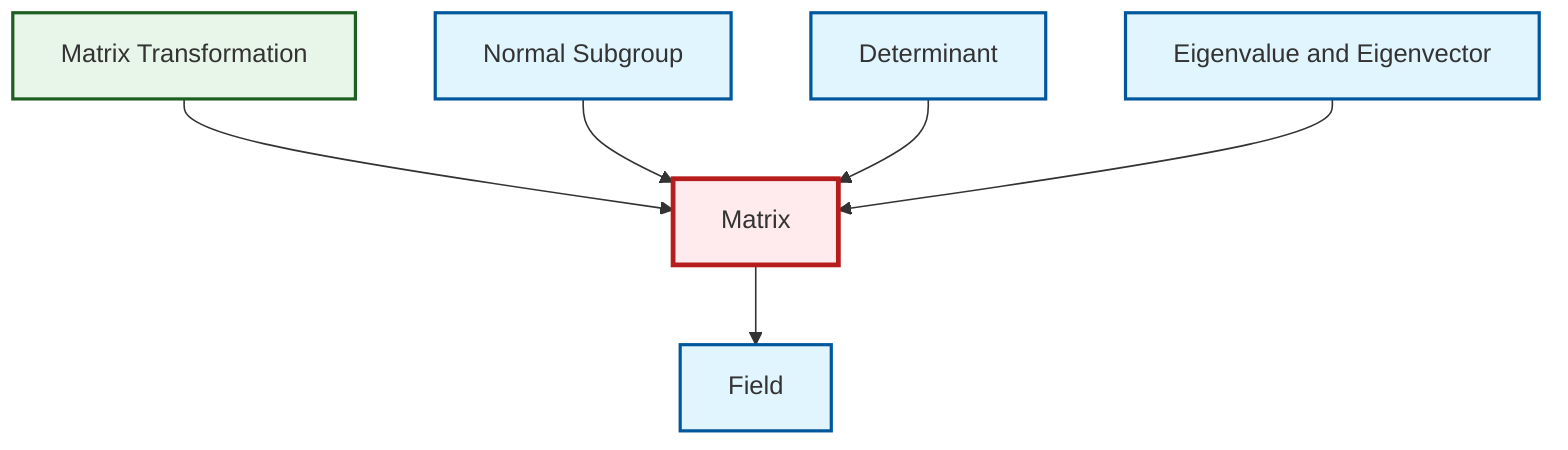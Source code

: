graph TD
    classDef definition fill:#e1f5fe,stroke:#01579b,stroke-width:2px
    classDef theorem fill:#f3e5f5,stroke:#4a148c,stroke-width:2px
    classDef axiom fill:#fff3e0,stroke:#e65100,stroke-width:2px
    classDef example fill:#e8f5e9,stroke:#1b5e20,stroke-width:2px
    classDef current fill:#ffebee,stroke:#b71c1c,stroke-width:3px
    def-matrix["Matrix"]:::definition
    ex-matrix-transformation["Matrix Transformation"]:::example
    def-determinant["Determinant"]:::definition
    def-normal-subgroup["Normal Subgroup"]:::definition
    def-field["Field"]:::definition
    def-eigenvalue-eigenvector["Eigenvalue and Eigenvector"]:::definition
    ex-matrix-transformation --> def-matrix
    def-normal-subgroup --> def-matrix
    def-determinant --> def-matrix
    def-eigenvalue-eigenvector --> def-matrix
    def-matrix --> def-field
    class def-matrix current